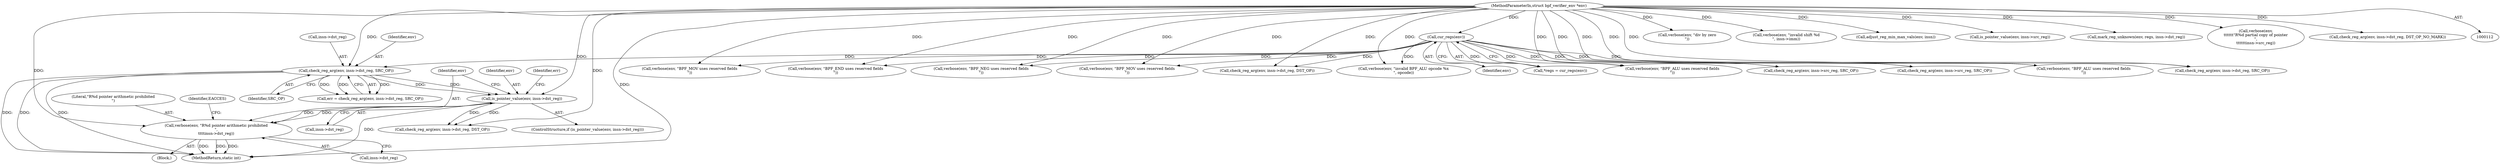 digraph "0_linux_95a762e2c8c942780948091f8f2a4f32fce1ac6f@pointer" {
"1000240" [label="(Call,verbose(env, \"R%d pointer arithmetic prohibited\n\",\n\t\t\t\tinsn->dst_reg))"];
"1000234" [label="(Call,is_pointer_value(env, insn->dst_reg))"];
"1000223" [label="(Call,check_reg_arg(env, insn->dst_reg, SRC_OP))"];
"1000119" [label="(Call,cur_regs(env))"];
"1000113" [label="(MethodParameterIn,struct bpf_verifier_env *env)"];
"1000552" [label="(Call,verbose(env, \"div by zero\n\"))"];
"1000603" [label="(Call,verbose(env, \"invalid shift %d\n\", insn->imm))"];
"1000625" [label="(Call,adjust_reg_min_max_vals(env, insn))"];
"1000239" [label="(Block,)"];
"1000117" [label="(Call,*regs = cur_regs(env))"];
"1000235" [label="(Identifier,env)"];
"1000321" [label="(Call,verbose(env, \"BPF_MOV uses reserved fields\n\"))"];
"1000221" [label="(Call,err = check_reg_arg(env, insn->dst_reg, SRC_OP))"];
"1000248" [label="(Identifier,EACCES)"];
"1000251" [label="(Call,check_reg_arg(env, insn->dst_reg, DST_OP))"];
"1000242" [label="(Literal,\"R%d pointer arithmetic prohibited\n\")"];
"1000329" [label="(Call,check_reg_arg(env, insn->dst_reg, DST_OP))"];
"1000233" [label="(ControlStructure,if (is_pointer_value(env, insn->dst_reg)))"];
"1000240" [label="(Call,verbose(env, \"R%d pointer arithmetic prohibited\n\",\n\t\t\t\tinsn->dst_reg))"];
"1000228" [label="(Identifier,SRC_OP)"];
"1000113" [label="(MethodParameterIn,struct bpf_verifier_env *env)"];
"1000449" [label="(Call,verbose(env, \"invalid BPF_ALU opcode %x\n\", opcode))"];
"1000241" [label="(Identifier,env)"];
"1000288" [label="(Call,verbose(env, \"BPF_MOV uses reserved fields\n\"))"];
"1000243" [label="(Call,insn->dst_reg)"];
"1000169" [label="(Call,verbose(env, \"BPF_NEG uses reserved fields\n\"))"];
"1000119" [label="(Call,cur_regs(env))"];
"1000224" [label="(Identifier,env)"];
"1000120" [label="(Identifier,env)"];
"1000236" [label="(Call,insn->dst_reg)"];
"1000479" [label="(Call,verbose(env, \"BPF_ALU uses reserved fields\n\"))"];
"1000296" [label="(Call,check_reg_arg(env, insn->src_reg, SRC_OP))"];
"1000487" [label="(Call,check_reg_arg(env, insn->src_reg, SRC_OP))"];
"1000223" [label="(Call,check_reg_arg(env, insn->dst_reg, SRC_OP))"];
"1000215" [label="(Call,verbose(env, \"BPF_END uses reserved fields\n\"))"];
"1000378" [label="(Call,is_pointer_value(env, insn->src_reg))"];
"1000225" [label="(Call,insn->dst_reg)"];
"1000250" [label="(Identifier,err)"];
"1000630" [label="(MethodReturn,static int)"];
"1000393" [label="(Call,mark_reg_unknown(env, regs, insn->dst_reg))"];
"1000512" [label="(Call,verbose(env, \"BPF_ALU uses reserved fields\n\"))"];
"1000520" [label="(Call,check_reg_arg(env, insn->dst_reg, SRC_OP))"];
"1000234" [label="(Call,is_pointer_value(env, insn->dst_reg))"];
"1000384" [label="(Call,verbose(env,\n\t\t\t\t\t\t\"R%d partial copy of pointer\n\",\n\t\t\t\t\t\tinsn->src_reg))"];
"1000614" [label="(Call,check_reg_arg(env, insn->dst_reg, DST_OP_NO_MARK))"];
"1000240" -> "1000239"  [label="AST: "];
"1000240" -> "1000243"  [label="CFG: "];
"1000241" -> "1000240"  [label="AST: "];
"1000242" -> "1000240"  [label="AST: "];
"1000243" -> "1000240"  [label="AST: "];
"1000248" -> "1000240"  [label="CFG: "];
"1000240" -> "1000630"  [label="DDG: "];
"1000240" -> "1000630"  [label="DDG: "];
"1000240" -> "1000630"  [label="DDG: "];
"1000234" -> "1000240"  [label="DDG: "];
"1000234" -> "1000240"  [label="DDG: "];
"1000113" -> "1000240"  [label="DDG: "];
"1000234" -> "1000233"  [label="AST: "];
"1000234" -> "1000236"  [label="CFG: "];
"1000235" -> "1000234"  [label="AST: "];
"1000236" -> "1000234"  [label="AST: "];
"1000241" -> "1000234"  [label="CFG: "];
"1000250" -> "1000234"  [label="CFG: "];
"1000234" -> "1000630"  [label="DDG: "];
"1000223" -> "1000234"  [label="DDG: "];
"1000223" -> "1000234"  [label="DDG: "];
"1000113" -> "1000234"  [label="DDG: "];
"1000234" -> "1000251"  [label="DDG: "];
"1000234" -> "1000251"  [label="DDG: "];
"1000223" -> "1000221"  [label="AST: "];
"1000223" -> "1000228"  [label="CFG: "];
"1000224" -> "1000223"  [label="AST: "];
"1000225" -> "1000223"  [label="AST: "];
"1000228" -> "1000223"  [label="AST: "];
"1000221" -> "1000223"  [label="CFG: "];
"1000223" -> "1000630"  [label="DDG: "];
"1000223" -> "1000630"  [label="DDG: "];
"1000223" -> "1000630"  [label="DDG: "];
"1000223" -> "1000221"  [label="DDG: "];
"1000223" -> "1000221"  [label="DDG: "];
"1000223" -> "1000221"  [label="DDG: "];
"1000119" -> "1000223"  [label="DDG: "];
"1000113" -> "1000223"  [label="DDG: "];
"1000119" -> "1000117"  [label="AST: "];
"1000119" -> "1000120"  [label="CFG: "];
"1000120" -> "1000119"  [label="AST: "];
"1000117" -> "1000119"  [label="CFG: "];
"1000119" -> "1000117"  [label="DDG: "];
"1000113" -> "1000119"  [label="DDG: "];
"1000119" -> "1000169"  [label="DDG: "];
"1000119" -> "1000215"  [label="DDG: "];
"1000119" -> "1000288"  [label="DDG: "];
"1000119" -> "1000296"  [label="DDG: "];
"1000119" -> "1000321"  [label="DDG: "];
"1000119" -> "1000329"  [label="DDG: "];
"1000119" -> "1000449"  [label="DDG: "];
"1000119" -> "1000479"  [label="DDG: "];
"1000119" -> "1000487"  [label="DDG: "];
"1000119" -> "1000512"  [label="DDG: "];
"1000119" -> "1000520"  [label="DDG: "];
"1000113" -> "1000112"  [label="AST: "];
"1000113" -> "1000630"  [label="DDG: "];
"1000113" -> "1000169"  [label="DDG: "];
"1000113" -> "1000215"  [label="DDG: "];
"1000113" -> "1000251"  [label="DDG: "];
"1000113" -> "1000288"  [label="DDG: "];
"1000113" -> "1000296"  [label="DDG: "];
"1000113" -> "1000321"  [label="DDG: "];
"1000113" -> "1000329"  [label="DDG: "];
"1000113" -> "1000378"  [label="DDG: "];
"1000113" -> "1000384"  [label="DDG: "];
"1000113" -> "1000393"  [label="DDG: "];
"1000113" -> "1000449"  [label="DDG: "];
"1000113" -> "1000479"  [label="DDG: "];
"1000113" -> "1000487"  [label="DDG: "];
"1000113" -> "1000512"  [label="DDG: "];
"1000113" -> "1000520"  [label="DDG: "];
"1000113" -> "1000552"  [label="DDG: "];
"1000113" -> "1000603"  [label="DDG: "];
"1000113" -> "1000614"  [label="DDG: "];
"1000113" -> "1000625"  [label="DDG: "];
}
